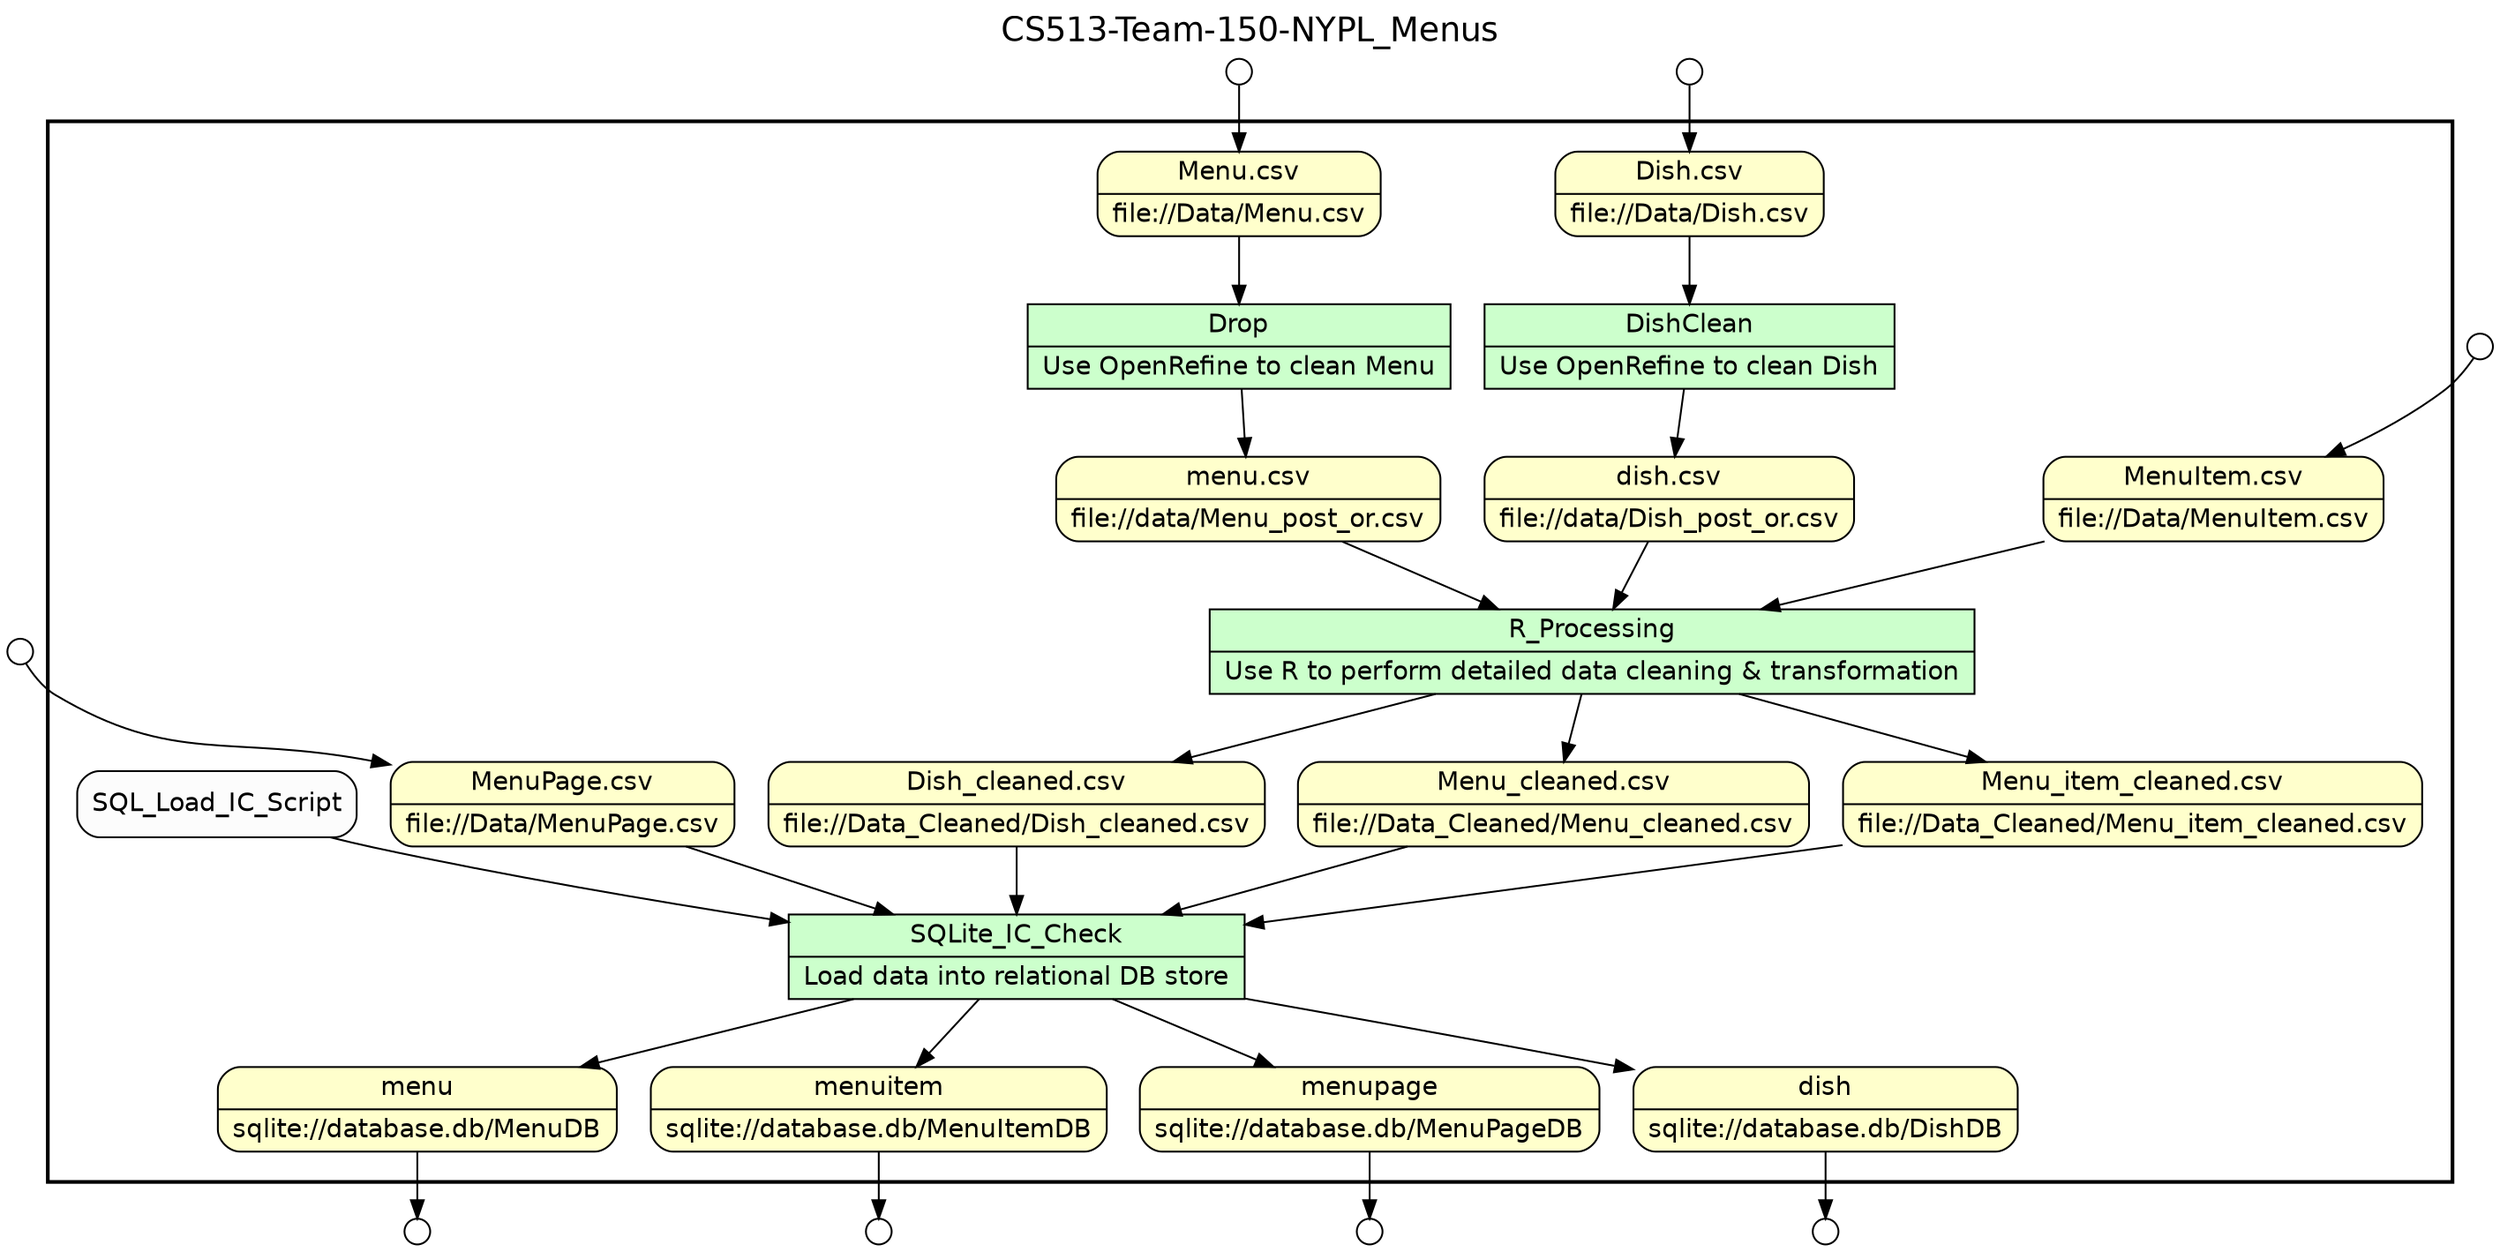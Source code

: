 
/* Start of top-level graph */
digraph Workflow {
rankdir=TB

/* Title for graph */
fontname=Helvetica; fontsize=18; labelloc=t
label="CS513-Team-150-NYPL_Menus"

/* Start of double cluster for drawing box around nodes in workflow */
subgraph cluster_workflow_box_outer { label=""; color=black; penwidth=2
subgraph cluster_workflow_box_inner { label=""; penwidth=0

/* Style for nodes representing atomic programs in workflow */
node[shape=box style=filled fillcolor="#CCFFCC" peripheries=1 fontname=Helvetica]

/* Nodes representing atomic programs in workflow */
Drop [shape=record rankdir=LR label="{<f0> Drop |<f1> Use OpenRefine to clean Menu}"];
DishClean [shape=record rankdir=LR label="{<f0> DishClean |<f1> Use OpenRefine to clean Dish}"];
R_Processing [shape=record rankdir=LR label="{<f0> R_Processing |<f1> Use R to perform detailed data cleaning & transformation}"];
SQLite_IC_Check [shape=record rankdir=LR label="{<f0> SQLite_IC_Check |<f1> Load data into relational DB store}"];

/* Style for nodes representing non-parameter data channels in workflow */
node[shape=box style="rounded,filled" fillcolor="#FFFFCC" peripheries=1 fontname=Helvetica]

/* Nodes for non-parameter data channels in workflow */
"Menu.csv" [shape=record rankdir=LR label="{<f0> Menu.csv |<f1> file\://Data/Menu.csv}"];
"Dish.csv" [shape=record rankdir=LR label="{<f0> Dish.csv |<f1> file\://Data/Dish.csv}"];
"menu.csv" [shape=record rankdir=LR label="{<f0> menu.csv |<f1> file\://data/Menu_post_or.csv}"];
"dish.csv" [shape=record rankdir=LR label="{<f0> dish.csv |<f1> file\://data/Dish_post_or.csv}"];
"MenuItem.csv" [shape=record rankdir=LR label="{<f0> MenuItem.csv |<f1> file\://Data/MenuItem.csv}"];
"Menu_cleaned.csv" [shape=record rankdir=LR label="{<f0> Menu_cleaned.csv |<f1> file\://Data_Cleaned/Menu_cleaned.csv}"];
"Menu_item_cleaned.csv" [shape=record rankdir=LR label="{<f0> Menu_item_cleaned.csv |<f1> file\://Data_Cleaned/Menu_item_cleaned.csv}"];
"MenuPage.csv" [shape=record rankdir=LR label="{<f0> MenuPage.csv |<f1> file\://Data/MenuPage.csv}"];
"Dish_cleaned.csv" [shape=record rankdir=LR label="{<f0> Dish_cleaned.csv |<f1> file\://Data_Cleaned/Dish_cleaned.csv}"];
menu [shape=record rankdir=LR label="{<f0> menu |<f1> sqlite\://database.db/MenuDB}"];
menuitem [shape=record rankdir=LR label="{<f0> menuitem |<f1> sqlite\://database.db/MenuItemDB}"];
menupage [shape=record rankdir=LR label="{<f0> menupage |<f1> sqlite\://database.db/MenuPageDB}"];
dish [shape=record rankdir=LR label="{<f0> dish |<f1> sqlite\://database.db/DishDB}"];

/* Style for nodes representing parameter channels in workflow */
node[shape=box style="rounded,filled" fillcolor="#FCFCFC" peripheries=1 fontname=Helvetica]

/* Nodes representing parameter channels in workflow */

/* Edges representing connections between programs and channels */
Drop -> "menu.csv"
"Menu.csv" -> Drop
DishClean -> "dish.csv"
"Dish.csv" -> DishClean
R_Processing -> "Menu_cleaned.csv"
R_Processing -> "Menu_item_cleaned.csv"
R_Processing -> "Dish_cleaned.csv"
"menu.csv" -> R_Processing
"dish.csv" -> R_Processing
"MenuItem.csv" -> R_Processing
SQLite_IC_Check -> menu
SQLite_IC_Check -> menuitem
SQLite_IC_Check -> menupage
SQLite_IC_Check -> dish
"Menu_cleaned.csv" -> SQLite_IC_Check
"Menu_item_cleaned.csv" -> SQLite_IC_Check
"MenuPage.csv" -> SQLite_IC_Check
"Dish_cleaned.csv" -> SQLite_IC_Check
SQL_Load_IC_Script -> SQLite_IC_Check

/* End of double cluster for drawing box around nodes in workflow */
}}

/* Style for nodes representing workflow input ports */
node[shape=circle style="rounded,filled" fillcolor="#FFFFFF" peripheries=1 fontname=Helvetica width=0.2]

/* Nodes representing workflow input ports */
"Menu.csv_input_port" [label=""]
"Dish.csv_input_port" [label=""]
"MenuItem.csv_input_port" [label=""]
"MenuPage.csv_input_port" [label=""]

/* Style for nodes representing workflow output ports */
node[shape=circle style="rounded,filled" fillcolor="#FFFFFF" peripheries=1 fontname=Helvetica width=0.2]

/* Nodes representing workflow output ports */
menu_output_port [label=""]
menuitem_output_port [label=""]
menupage_output_port [label=""]
dish_output_port [label=""]

/* Edges from input ports to channels */
"Menu.csv_input_port" -> "Menu.csv"
"Dish.csv_input_port" -> "Dish.csv"
"MenuItem.csv_input_port" -> "MenuItem.csv"
"MenuPage.csv_input_port" -> "MenuPage.csv"

/* Edges from channels to output ports */
menu -> menu_output_port
menuitem -> menuitem_output_port
menupage -> menupage_output_port
dish -> dish_output_port

/* End of top-level graph */
}
